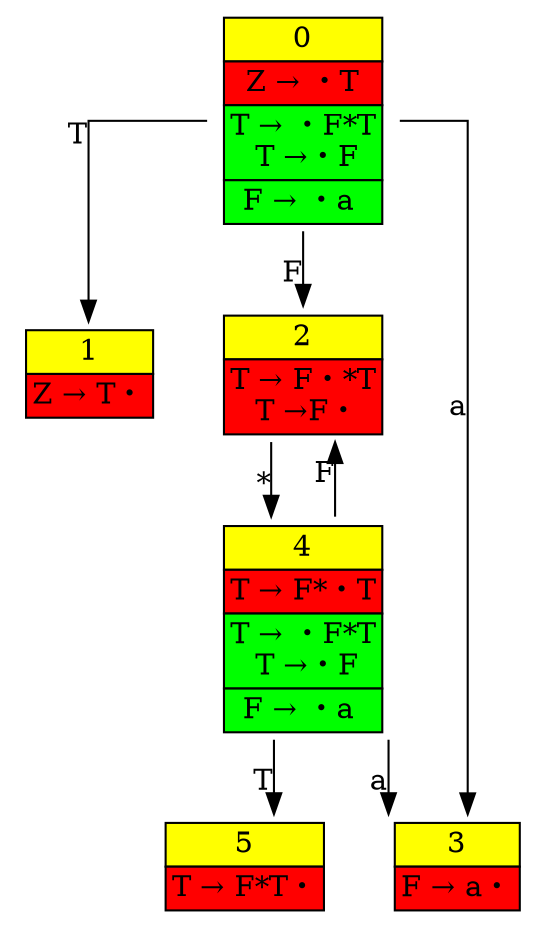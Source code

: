 digraph G {
    splines=ortho;
    node [shape=plaintext]

    state0 [label=<
            <TABLE BORDER="0" CELLBORDER="1" CELLSPACING="0">
            <TR><TD bgcolor="yellow">0</TD></TR>
            <TR><TD bgcolor="red">Z &rarr; ・T</TD></TR>
            <TR><TD bgcolor="green">T &rarr; ・F*T<br/> T &rarr;・F</TD></TR>
            <TR><TD bgcolor="green">F &rarr; ・a </TD></TR>
            </TABLE>>, pos="0,3!"];

    state1 [label=<
            <TABLE BORDER="0" CELLBORDER="1" CELLSPACING="0">
            <TR><TD PORT="title" bgcolor="yellow">1</TD></TR>
            <TR><TD PORT="text1" bgcolor="red">Z &rarr; T・</TD></TR>
            </TABLE>>, pos="0,0!"];

    state2 [label=<
            <TABLE BORDER="0" CELLBORDER="1" CELLSPACING="0">
            <TR><TD PORT="title" bgcolor="yellow">2</TD></TR>
            <TR><TD bgcolor="red">T &rarr; F・*T<br/> T &rarr;F・</TD></TR>
            </TABLE>>, pos="2,2.5!"];

    state3 [label=<
            <TABLE BORDER="0" CELLBORDER="1" CELLSPACING="0">
            <TR><TD PORT="title" bgcolor="yellow">3</TD></TR>
            <TR><TD PORT="text1" bgcolor="red">F &rarr; a・</TD></TR>
            </TABLE>>, pos="2,3.5!"];

    state4 [label=<
            <TABLE BORDER="0" CELLBORDER="1" CELLSPACING="0">
            <TR><TD PORT="title" bgcolor="yellow">4</TD></TR>
            <TR><TD bgcolor="red">T &rarr; F*・T</TD></TR>
            <TR><TD bgcolor="green">T &rarr; ・F*T<br/> T &rarr;・F</TD></TR>
            <TR><TD bgcolor="green">F &rarr; ・a </TD></TR>
            </TABLE>>, pos="4,2.5!"];

    state5 [label=<
            <TABLE BORDER="0" CELLBORDER="1" CELLSPACING="0">
            <TR><TD PORT="title" bgcolor="yellow">5</TD></TR>
            <TR><TD bgcolor="red">T &rarr; F*T・</TD></TR>
            </TABLE>>, pos="4,0!"];

    state0 -> state1 [xlabel="T"]
    state0 -> state2 [xlabel="F"]
    state0 -> state3 [xlabel="a"]

    state2 -> state4 [xlabel="*"]

    state4 -> state2 [xlabel="F"]
    state4 -> state3 [xlabel="a"]
    state4 -> state5 [xlabel="T"]
}